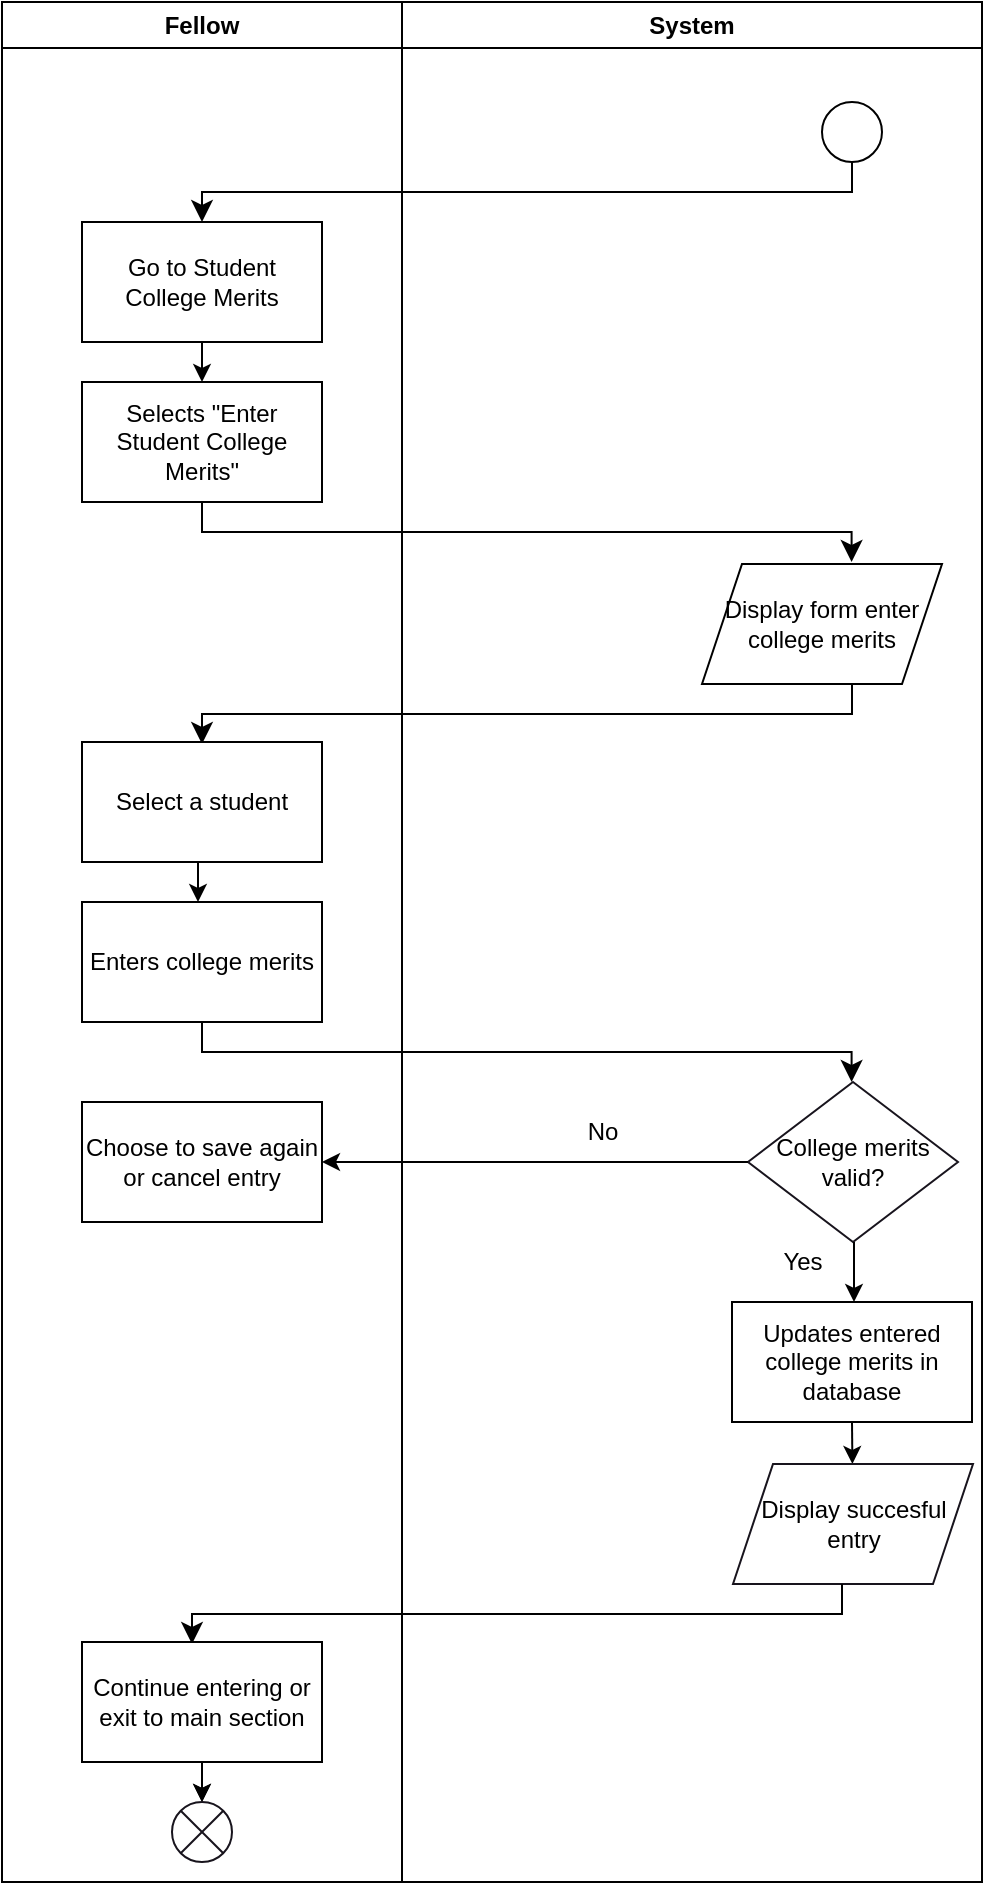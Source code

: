 <mxfile>
    <diagram id="uYu90B9brLbEO3RldulK" name="Page-1">
        <mxGraphModel dx="1590" dy="747" grid="1" gridSize="10" guides="1" tooltips="1" connect="1" arrows="1" fold="1" page="1" pageScale="1" pageWidth="850" pageHeight="1100" math="0" shadow="0">
            <root>
                <mxCell id="0"/>
                <mxCell id="1" parent="0"/>
                <mxCell id="2" value="" style="ellipse;" parent="1" vertex="1">
                    <mxGeometry x="470" y="50" width="30" height="30" as="geometry"/>
                </mxCell>
                <mxCell id="3" value="" style="edgeStyle=elbowEdgeStyle;elbow=vertical;endArrow=classic;html=1;curved=0;rounded=0;endSize=8;startSize=8;" parent="1" edge="1">
                    <mxGeometry width="50" height="50" relative="1" as="geometry">
                        <mxPoint x="485" y="80" as="sourcePoint"/>
                        <mxPoint x="160" y="110" as="targetPoint"/>
                    </mxGeometry>
                </mxCell>
                <mxCell id="4" value="Go to Student College Merits" style="rounded=0;whiteSpace=wrap;html=1;" parent="1" vertex="1">
                    <mxGeometry x="100" y="110" width="120" height="60" as="geometry"/>
                </mxCell>
                <mxCell id="5" value="" style="endArrow=classic;html=1;" parent="1" edge="1">
                    <mxGeometry width="50" height="50" relative="1" as="geometry">
                        <mxPoint x="160" y="170" as="sourcePoint"/>
                        <mxPoint x="160" y="190" as="targetPoint"/>
                    </mxGeometry>
                </mxCell>
                <mxCell id="6" value="Selects &quot;Enter Student College Merits&quot;" style="rounded=0;whiteSpace=wrap;html=1;" parent="1" vertex="1">
                    <mxGeometry x="100" y="190" width="120" height="60" as="geometry"/>
                </mxCell>
                <mxCell id="7" value="" style="edgeStyle=elbowEdgeStyle;elbow=vertical;endArrow=classic;html=1;curved=0;rounded=0;endSize=8;startSize=8;" parent="1" edge="1">
                    <mxGeometry width="50" height="50" relative="1" as="geometry">
                        <mxPoint x="160" y="250" as="sourcePoint"/>
                        <mxPoint x="484.8" y="280" as="targetPoint"/>
                    </mxGeometry>
                </mxCell>
                <mxCell id="8" value="Display form enter college merits" style="shape=parallelogram;perimeter=parallelogramPerimeter;whiteSpace=wrap;html=1;fixedSize=1;" parent="1" vertex="1">
                    <mxGeometry x="410" y="281" width="120" height="60" as="geometry"/>
                </mxCell>
                <mxCell id="10" value="" style="edgeStyle=elbowEdgeStyle;elbow=vertical;endArrow=classic;html=1;curved=0;rounded=0;endSize=8;startSize=8;" parent="1" edge="1">
                    <mxGeometry width="50" height="50" relative="1" as="geometry">
                        <mxPoint x="485" y="341" as="sourcePoint"/>
                        <mxPoint x="160" y="371" as="targetPoint"/>
                    </mxGeometry>
                </mxCell>
                <mxCell id="11" value="Select a student" style="rounded=0;whiteSpace=wrap;html=1;" parent="1" vertex="1">
                    <mxGeometry x="100" y="370" width="120" height="60" as="geometry"/>
                </mxCell>
                <mxCell id="12" value="" style="endArrow=classic;html=1;" parent="1" edge="1">
                    <mxGeometry width="50" height="50" relative="1" as="geometry">
                        <mxPoint x="158" y="430" as="sourcePoint"/>
                        <mxPoint x="158" y="450" as="targetPoint"/>
                    </mxGeometry>
                </mxCell>
                <mxCell id="13" value="Enters college merits" style="rounded=0;whiteSpace=wrap;html=1;" parent="1" vertex="1">
                    <mxGeometry x="100" y="450" width="120" height="60" as="geometry"/>
                </mxCell>
                <mxCell id="14" value="" style="edgeStyle=elbowEdgeStyle;elbow=vertical;endArrow=classic;html=1;curved=0;rounded=0;endSize=8;startSize=8;" parent="1" edge="1">
                    <mxGeometry width="50" height="50" relative="1" as="geometry">
                        <mxPoint x="160" y="510" as="sourcePoint"/>
                        <mxPoint x="484.8" y="540" as="targetPoint"/>
                    </mxGeometry>
                </mxCell>
                <mxCell id="16" value="College merits valid?" style="rhombus;whiteSpace=wrap;html=1;fillColor=#FFFFFF;strokeColor=#18141D;" parent="1" vertex="1">
                    <mxGeometry x="433" y="540" width="105" height="80" as="geometry"/>
                </mxCell>
                <mxCell id="17" value="" style="endArrow=classic;html=1;" parent="1" edge="1">
                    <mxGeometry width="50" height="50" relative="1" as="geometry">
                        <mxPoint x="486" y="620" as="sourcePoint"/>
                        <mxPoint x="486" y="650" as="targetPoint"/>
                    </mxGeometry>
                </mxCell>
                <mxCell id="18" value="Yes" style="text;html=1;align=center;verticalAlign=middle;resizable=0;points=[];autosize=1;strokeColor=none;fillColor=none;" parent="1" vertex="1">
                    <mxGeometry x="440" y="615" width="40" height="30" as="geometry"/>
                </mxCell>
                <mxCell id="19" value="Updates entered college merits in database" style="rounded=0;whiteSpace=wrap;html=1;" parent="1" vertex="1">
                    <mxGeometry x="425" y="650" width="120" height="60" as="geometry"/>
                </mxCell>
                <mxCell id="20" value="" style="endArrow=classic;html=1;" parent="1" target="21" edge="1">
                    <mxGeometry width="50" height="50" relative="1" as="geometry">
                        <mxPoint x="485" y="710" as="sourcePoint"/>
                        <mxPoint x="485" y="740" as="targetPoint"/>
                    </mxGeometry>
                </mxCell>
                <mxCell id="21" value="Display succesful entry" style="shape=parallelogram;perimeter=parallelogramPerimeter;whiteSpace=wrap;html=1;fixedSize=1;fillColor=#FFFFFF;strokeColor=#18141D;" parent="1" vertex="1">
                    <mxGeometry x="425.5" y="731" width="120" height="60" as="geometry"/>
                </mxCell>
                <mxCell id="22" value="" style="edgeStyle=elbowEdgeStyle;elbow=vertical;endArrow=classic;html=1;curved=0;rounded=0;endSize=8;startSize=8;" parent="1" edge="1">
                    <mxGeometry width="50" height="50" relative="1" as="geometry">
                        <mxPoint x="480" y="791" as="sourcePoint"/>
                        <mxPoint x="155" y="821" as="targetPoint"/>
                    </mxGeometry>
                </mxCell>
                <mxCell id="31" value="" style="edgeStyle=none;html=1;" parent="1" source="23" target="28" edge="1">
                    <mxGeometry relative="1" as="geometry"/>
                </mxCell>
                <mxCell id="23" value="Continue entering or exit to main section" style="rounded=0;whiteSpace=wrap;html=1;" parent="1" vertex="1">
                    <mxGeometry x="100" y="820" width="120" height="60" as="geometry"/>
                </mxCell>
                <mxCell id="24" value="" style="endArrow=classic;html=1;" parent="1" edge="1">
                    <mxGeometry width="50" height="50" relative="1" as="geometry">
                        <mxPoint x="160" y="880" as="sourcePoint"/>
                        <mxPoint x="160" y="900" as="targetPoint"/>
                    </mxGeometry>
                </mxCell>
                <mxCell id="25" value="" style="endArrow=classic;html=1;" parent="1" edge="1">
                    <mxGeometry width="50" height="50" relative="1" as="geometry">
                        <mxPoint x="433" y="580" as="sourcePoint"/>
                        <mxPoint x="220" y="580" as="targetPoint"/>
                    </mxGeometry>
                </mxCell>
                <mxCell id="26" value="No" style="text;html=1;align=center;verticalAlign=middle;resizable=0;points=[];autosize=1;strokeColor=none;fillColor=none;" parent="1" vertex="1">
                    <mxGeometry x="340" y="550" width="40" height="30" as="geometry"/>
                </mxCell>
                <mxCell id="27" value="Choose to save again or cancel entry" style="rounded=0;whiteSpace=wrap;html=1;" parent="1" vertex="1">
                    <mxGeometry x="100" y="550" width="120" height="60" as="geometry"/>
                </mxCell>
                <mxCell id="28" value="" style="shape=sumEllipse;perimeter=ellipsePerimeter;whiteSpace=wrap;html=1;backgroundOutline=1;fillColor=#FFFFFF;strokeColor=#18141D;" parent="1" vertex="1">
                    <mxGeometry x="145" y="900" width="30" height="30" as="geometry"/>
                </mxCell>
                <mxCell id="29" value="Fellow" style="swimlane;whiteSpace=wrap;html=1;fillColor=#FFFFFF;" parent="1" vertex="1">
                    <mxGeometry x="60" width="200" height="940" as="geometry"/>
                </mxCell>
                <mxCell id="30" value="System" style="swimlane;whiteSpace=wrap;html=1;fillColor=#FFFFFF;" parent="1" vertex="1">
                    <mxGeometry x="260" width="290" height="940" as="geometry"/>
                </mxCell>
            </root>
        </mxGraphModel>
    </diagram>
</mxfile>